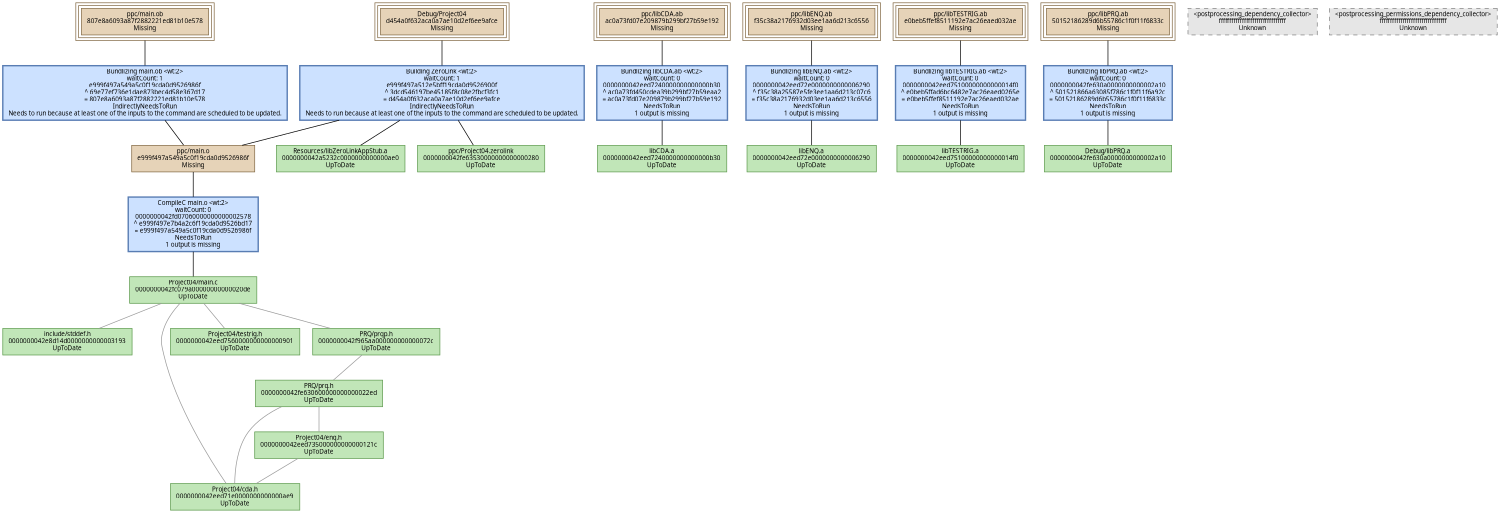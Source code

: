 digraph Project04 {
   size = "10.000000,8.500000";
   concentrate = false;

   node [ shape = box, style = filled, color = "0.3 0.5 0.6", fillcolor = "0.3 0.2 0.9", fontname = "Monaco", fontsize = "9" ];
   n00001 [ label = "Debug/Project04\nd454a0f632aca0a7ae10d2ef6ee9afce\nMissing", color = "0.1 0.5 0.5", fillcolor = "0.1 0.2 0.9", peripheries = 3 ];
   n00002 [ label = "ppc/main.o\ne999f497a549a5c0f19cda0d9526986f\nMissing", color = "0.1 0.5 0.5", fillcolor = "0.1 0.2 0.9" ];
   n00003 [ label = "Project04/main.c\n0000000042fc079a00000000000020de\nUpToDate" ];
   n00004 [ label = "ppc/main.ob\n807e8a6093a87f2882221ed81b10e578\nMissing", color = "0.1 0.5 0.5", fillcolor = "0.1 0.2 0.9", peripheries = 3 ];
   n00005 [ label = "Resources/libZeroLinkAppStub.a\n0000000042a5232c0000000000000ae0\nUpToDate" ];
   n00006 [ label = "ppc/libCDA.ab\nac0a73fd07e209879b299bf27b59e192\nMissing", color = "0.1 0.5 0.5", fillcolor = "0.1 0.2 0.9", peripheries = 3 ];
   n00007 [ label = "libCDA.a\n0000000042eed7240000000000000b30\nUpToDate" ];
   n00008 [ label = "ppc/libENQ.ab\nf35c38a2176932d03ee1aa6d213c6556\nMissing", color = "0.1 0.5 0.5", fillcolor = "0.1 0.2 0.9", peripheries = 3 ];
   n00009 [ label = "libENQ.a\n0000000042eed72e0000000000006290\nUpToDate" ];
   n00010 [ label = "ppc/libTESTRIG.ab\ne0beb5ffef8511192e7ac26eaed032ae\nMissing", color = "0.1 0.5 0.5", fillcolor = "0.1 0.2 0.9", peripheries = 3 ];
   n00011 [ label = "libTESTRIG.a\n0000000042eed75100000000000014f0\nUpToDate" ];
   n00012 [ label = "ppc/libPRQ.ab\n50152186289d6b55786c1f0f11f6833c\nMissing", color = "0.1 0.5 0.5", fillcolor = "0.1 0.2 0.9", peripheries = 3 ];
   n00013 [ label = "Debug/libPRQ.a\n0000000042fe630a0000000000002a10\nUpToDate" ];
   n00014 [ label = "ppc/Project04.zerolink\n0000000042fe63530000000000000280\nUpToDate" ];
   n00015 [ label = "<postprocessing_dependency_collector>\nffffffffffffffffffffffffffffffff\nUnknown", color = "0.0 0.0 0.5", fillcolor = "0.0 0.0 0.9", style = "filled,dashed" ];
   n00016 [ label = "<postprocessing_permissions_dependency_collector>\nffffffffffffffffffffffffffffffff\nUnknown", color = "0.0 0.0 0.5", fillcolor = "0.0 0.0 0.9", style = "filled,dashed" ];
   n00017 [ label = "include/stddef.h\n0000000042e8d14d0000000000003193\nUpToDate" ];
   n00018 [ label = "Project04/cda.h\n0000000042eed71e0000000000000ae9\nUpToDate" ];
   n00019 [ label = "Project04/testrig.h\n0000000042eed7560000000000000901\nUpToDate" ];
   n00020 [ label = "PRQ/prqp.h\n0000000042f965aa000000000000072c\nUpToDate" ];
   n00021 [ label = "PRQ/prq.h\n0000000042fe630600000000000022ed\nUpToDate" ];
   n00022 [ label = "Project04/enq.h\n0000000042eed735000000000000121c\nUpToDate" ];

   node [ shape = box, style = "filled,bold", color = "0.7 0.5 0.7", fillcolor = "0.7 0.2 1.0", fontname = "Monaco", fontsize = "9" ];
   c00001 [ label = "CompileC main.o <wt:2>\nwaitCount: 0\n0000000042fd07060000000000002578\n^ e999f497e7b4a2c6f19cda0d9526bd17\n= e999f497a549a5c0f19cda0d9526986f\nNeedsToRun\n1 output is missing", color = "0.6 0.5 0.7", fillcolor = "0.6 0.2 1.0" ];
   c00002 [ label = "Bundlizing main.ob <wt:2>\nwaitCount: 1\ne999f497a549a5c0f19cda0d9526986f\n^ 69e77ef736e1dae873bec4d58e367d17\n= 807e8a6093a87f2882221ed81b10e578\nIndirectlyNeedsToRun\nNeeds to run because at least one of the inputs to the command are scheduled to be updated.", color = "0.6 0.5 0.7", fillcolor = "0.6 0.2 1.0" ];
   c00003 [ label = "Building ZeroLink <wt:2>\nwaitCount: 1\ne999f497a512e5bff19cda0d9526900f\n^ 3dcd546197be45185f8c08e2fbcf3fc1\n= d454a0f632aca0a7ae10d2ef6ee9afce\nIndirectlyNeedsToRun\nNeeds to run because at least one of the inputs to the command are scheduled to be updated.", color = "0.6 0.5 0.7", fillcolor = "0.6 0.2 1.0" ];
   c00004 [ label = "Bundlizing libCDA.ab <wt:2>\nwaitCount: 0\n0000000042eed7240000000000000b30\n^ ac0a73fd450cdea39b299bf27b59eaa2\n= ac0a73fd07e209879b299bf27b59e192\nNeedsToRun\n1 output is missing", color = "0.6 0.5 0.7", fillcolor = "0.6 0.2 1.0" ];
   c00005 [ label = "Bundlizing libENQ.ab <wt:2>\nwaitCount: 0\n0000000042eed72e0000000000006290\n^ f35c38a25587e5fe3ee1aa6d213c07c6\n= f35c38a2176932d03ee1aa6d213c6556\nNeedsToRun\n1 output is missing", color = "0.6 0.5 0.7", fillcolor = "0.6 0.2 1.0" ];
   c00006 [ label = "Bundlizing libTESTRIG.ab <wt:2>\nwaitCount: 0\n0000000042eed75100000000000014f0\n^ e0beb5ffad6bc6482e7ac26eaed0265e\n= e0beb5ffef8511192e7ac26eaed032ae\nNeedsToRun\n1 output is missing", color = "0.6 0.5 0.7", fillcolor = "0.6 0.2 1.0" ];
   c00007 [ label = "Bundlizing libPRQ.ab <wt:2>\nwaitCount: 0\n0000000042fe630a0000000000002a10\n^ 501521866a63085f786c1f0f11f6a92c\n= 50152186289d6b55786c1f0f11f6833c\nNeedsToRun\n1 output is missing", color = "0.6 0.5 0.7", fillcolor = "0.6 0.2 1.0" ];

   edge [ style = solid, color = black, arrowhead = none, arrowtail = normal ];
   n00001 -> { c00003 };
   n00002 -> { c00001 };
   n00004 -> { c00002 };
   n00006 -> { c00004 };
   n00008 -> { c00005 };
   n00010 -> { c00006 };
   n00012 -> { c00007 };
   c00001 -> { n00003 };
   c00002 -> { n00002 };
   c00003 -> { n00002 n00005 n00014 };
   c00004 -> { n00007 };
   c00005 -> { n00009 };
   c00006 -> { n00011 };
   c00007 -> { n00013 };

   edge [ style = solid, color = gray60, arrowhead = none, arrowtail = normal ];
   n00003 -> { n00017 n00018 n00019 n00020 };
   n00020 -> { n00021 };
   n00021 -> { n00022 n00018 };
   n00022 -> { n00018 };
}
